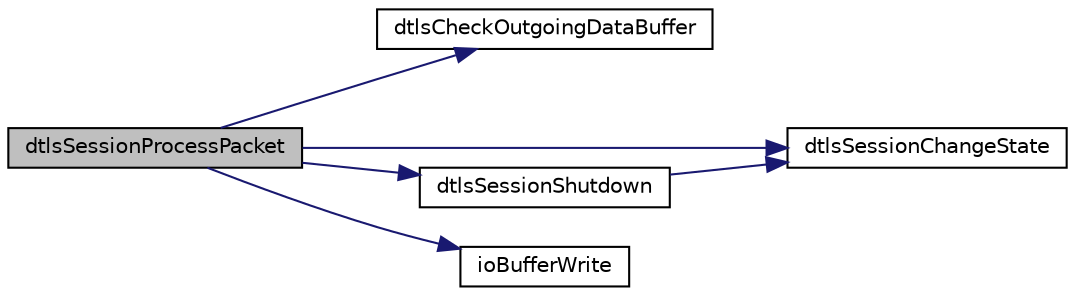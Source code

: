 digraph "dtlsSessionProcessPacket"
{
 // LATEX_PDF_SIZE
  edge [fontname="Helvetica",fontsize="10",labelfontname="Helvetica",labelfontsize="10"];
  node [fontname="Helvetica",fontsize="10",shape=record];
  rankdir="LR";
  Node1 [label="dtlsSessionProcessPacket",height=0.2,width=0.4,color="black", fillcolor="grey75", style="filled", fontcolor="black",tooltip=" "];
  Node1 -> Node2 [color="midnightblue",fontsize="10",style="solid",fontname="Helvetica"];
  Node2 [label="dtlsCheckOutgoingDataBuffer",height=0.2,width=0.4,color="black", fillcolor="white", style="filled",URL="$Dtls__openssl_8c.html#a82fa98f2c2ddff7d94b60f84ef212a15",tooltip=" "];
  Node1 -> Node3 [color="midnightblue",fontsize="10",style="solid",fontname="Helvetica"];
  Node3 [label="dtlsSessionChangeState",height=0.2,width=0.4,color="black", fillcolor="white", style="filled",URL="$Dtls_8c.html#ac7d96e418743c4a3c14e2e766340734c",tooltip=" "];
  Node1 -> Node4 [color="midnightblue",fontsize="10",style="solid",fontname="Helvetica"];
  Node4 [label="dtlsSessionShutdown",height=0.2,width=0.4,color="black", fillcolor="white", style="filled",URL="$Dtls__mbedtls_8c.html#a1fc56b3d164da5001e7fdd9463e0a281",tooltip=" "];
  Node4 -> Node3 [color="midnightblue",fontsize="10",style="solid",fontname="Helvetica"];
  Node1 -> Node5 [color="midnightblue",fontsize="10",style="solid",fontname="Helvetica"];
  Node5 [label="ioBufferWrite",height=0.2,width=0.4,color="black", fillcolor="white", style="filled",URL="$IOBuffer_8c.html#a1fd767c00239c83072309f23641b22f6",tooltip=" "];
}
